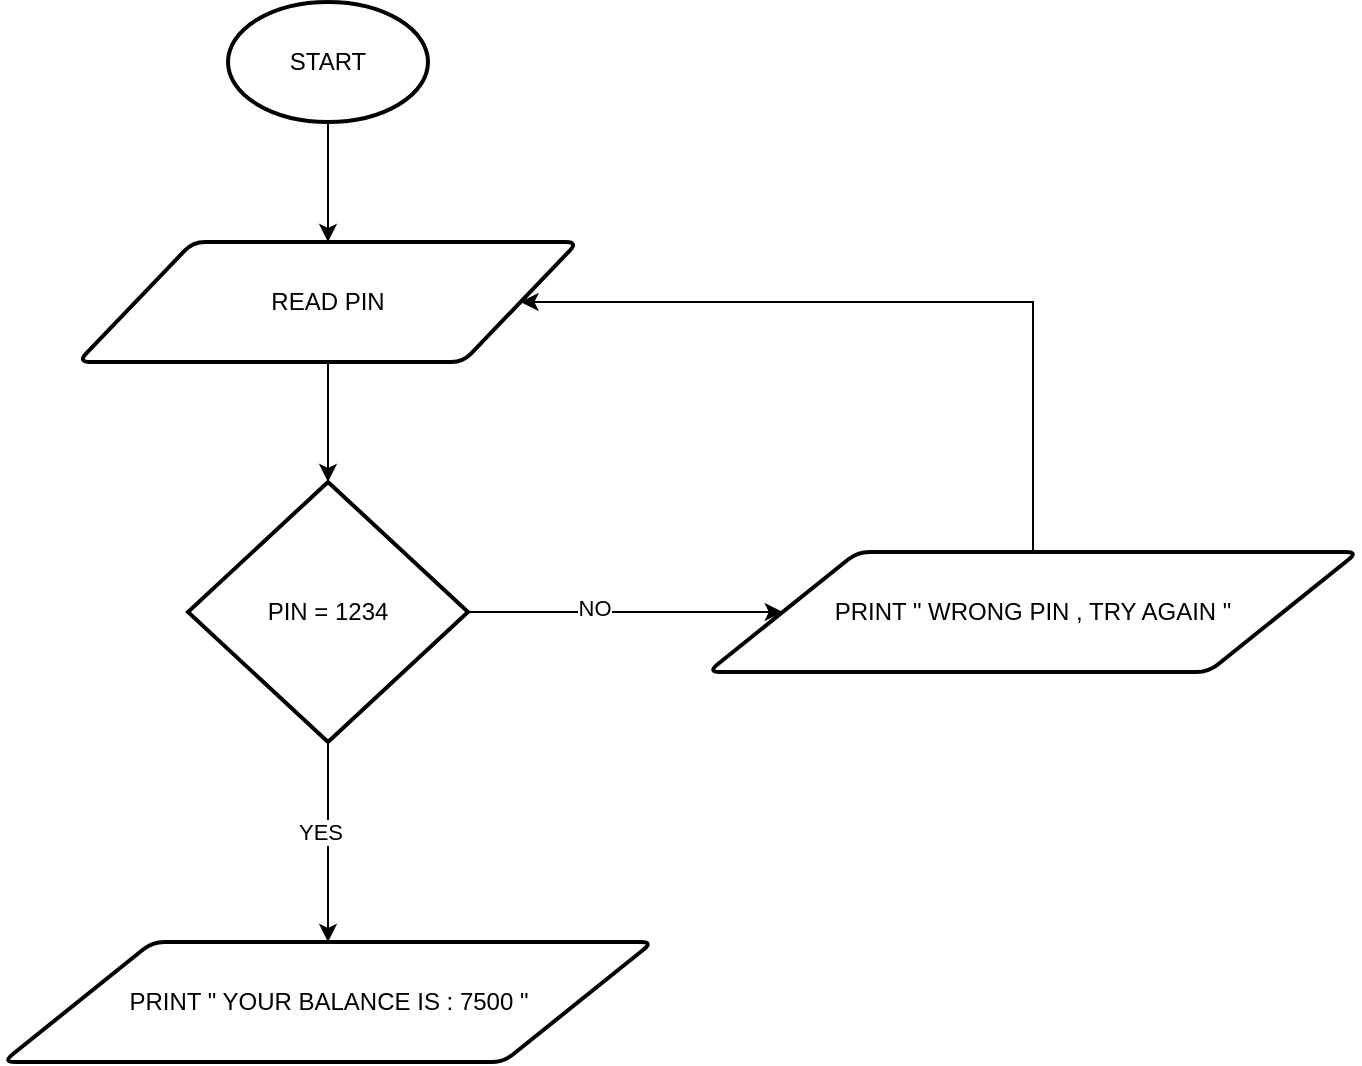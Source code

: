 <mxfile version="26.0.4">
  <diagram id="C5RBs43oDa-KdzZeNtuy" name="Page-1">
    <mxGraphModel dx="1613" dy="663" grid="1" gridSize="10" guides="1" tooltips="1" connect="1" arrows="1" fold="1" page="1" pageScale="1" pageWidth="827" pageHeight="1169" math="0" shadow="0">
      <root>
        <mxCell id="WIyWlLk6GJQsqaUBKTNV-0" />
        <mxCell id="WIyWlLk6GJQsqaUBKTNV-1" parent="WIyWlLk6GJQsqaUBKTNV-0" />
        <mxCell id="bYhb3VTjQIuexV1WuUlq-2" style="edgeStyle=orthogonalEdgeStyle;rounded=0;orthogonalLoop=1;jettySize=auto;html=1;exitX=0.5;exitY=1;exitDx=0;exitDy=0;exitPerimeter=0;entryX=0.5;entryY=0;entryDx=0;entryDy=0;" edge="1" parent="WIyWlLk6GJQsqaUBKTNV-1" source="bYhb3VTjQIuexV1WuUlq-0" target="bYhb3VTjQIuexV1WuUlq-1">
          <mxGeometry relative="1" as="geometry" />
        </mxCell>
        <mxCell id="bYhb3VTjQIuexV1WuUlq-0" value="START" style="strokeWidth=2;html=1;shape=mxgraph.flowchart.start_1;whiteSpace=wrap;" vertex="1" parent="WIyWlLk6GJQsqaUBKTNV-1">
          <mxGeometry x="350" y="30" width="100" height="60" as="geometry" />
        </mxCell>
        <mxCell id="bYhb3VTjQIuexV1WuUlq-1" value="READ PIN" style="shape=parallelogram;html=1;strokeWidth=2;perimeter=parallelogramPerimeter;whiteSpace=wrap;rounded=1;arcSize=12;size=0.23;" vertex="1" parent="WIyWlLk6GJQsqaUBKTNV-1">
          <mxGeometry x="275" y="150" width="250" height="60" as="geometry" />
        </mxCell>
        <mxCell id="bYhb3VTjQIuexV1WuUlq-5" style="edgeStyle=orthogonalEdgeStyle;rounded=0;orthogonalLoop=1;jettySize=auto;html=1;exitX=0.5;exitY=1;exitDx=0;exitDy=0;exitPerimeter=0;" edge="1" parent="WIyWlLk6GJQsqaUBKTNV-1" source="bYhb3VTjQIuexV1WuUlq-3" target="bYhb3VTjQIuexV1WuUlq-4">
          <mxGeometry relative="1" as="geometry" />
        </mxCell>
        <mxCell id="bYhb3VTjQIuexV1WuUlq-6" value="YES" style="edgeLabel;html=1;align=center;verticalAlign=middle;resizable=0;points=[];" vertex="1" connectable="0" parent="bYhb3VTjQIuexV1WuUlq-5">
          <mxGeometry x="-0.104" y="-4" relative="1" as="geometry">
            <mxPoint as="offset" />
          </mxGeometry>
        </mxCell>
        <mxCell id="bYhb3VTjQIuexV1WuUlq-9" style="edgeStyle=orthogonalEdgeStyle;rounded=0;orthogonalLoop=1;jettySize=auto;html=1;exitX=1;exitY=0.5;exitDx=0;exitDy=0;exitPerimeter=0;entryX=0;entryY=0.5;entryDx=0;entryDy=0;" edge="1" parent="WIyWlLk6GJQsqaUBKTNV-1" source="bYhb3VTjQIuexV1WuUlq-3" target="bYhb3VTjQIuexV1WuUlq-8">
          <mxGeometry relative="1" as="geometry" />
        </mxCell>
        <mxCell id="bYhb3VTjQIuexV1WuUlq-10" value="NO" style="edgeLabel;html=1;align=center;verticalAlign=middle;resizable=0;points=[];" vertex="1" connectable="0" parent="bYhb3VTjQIuexV1WuUlq-9">
          <mxGeometry x="-0.202" y="2" relative="1" as="geometry">
            <mxPoint as="offset" />
          </mxGeometry>
        </mxCell>
        <mxCell id="bYhb3VTjQIuexV1WuUlq-3" value="PIN = 1234" style="strokeWidth=2;html=1;shape=mxgraph.flowchart.decision;whiteSpace=wrap;" vertex="1" parent="WIyWlLk6GJQsqaUBKTNV-1">
          <mxGeometry x="330" y="270" width="140" height="130" as="geometry" />
        </mxCell>
        <mxCell id="bYhb3VTjQIuexV1WuUlq-4" value="PRINT &quot; YOUR BALANCE IS : 7500 &quot;" style="shape=parallelogram;html=1;strokeWidth=2;perimeter=parallelogramPerimeter;whiteSpace=wrap;rounded=1;arcSize=12;size=0.23;" vertex="1" parent="WIyWlLk6GJQsqaUBKTNV-1">
          <mxGeometry x="237.5" y="500" width="325" height="60" as="geometry" />
        </mxCell>
        <mxCell id="bYhb3VTjQIuexV1WuUlq-7" style="edgeStyle=orthogonalEdgeStyle;rounded=0;orthogonalLoop=1;jettySize=auto;html=1;exitX=0.5;exitY=1;exitDx=0;exitDy=0;entryX=0.5;entryY=0;entryDx=0;entryDy=0;entryPerimeter=0;" edge="1" parent="WIyWlLk6GJQsqaUBKTNV-1" source="bYhb3VTjQIuexV1WuUlq-1" target="bYhb3VTjQIuexV1WuUlq-3">
          <mxGeometry relative="1" as="geometry" />
        </mxCell>
        <mxCell id="bYhb3VTjQIuexV1WuUlq-11" style="edgeStyle=orthogonalEdgeStyle;rounded=0;orthogonalLoop=1;jettySize=auto;html=1;exitX=0.5;exitY=0;exitDx=0;exitDy=0;entryX=1;entryY=0.5;entryDx=0;entryDy=0;" edge="1" parent="WIyWlLk6GJQsqaUBKTNV-1" source="bYhb3VTjQIuexV1WuUlq-8" target="bYhb3VTjQIuexV1WuUlq-1">
          <mxGeometry relative="1" as="geometry">
            <Array as="points">
              <mxPoint x="753" y="180" />
            </Array>
          </mxGeometry>
        </mxCell>
        <mxCell id="bYhb3VTjQIuexV1WuUlq-8" value="PRINT &quot; WRONG PIN , TRY AGAIN &quot;" style="shape=parallelogram;html=1;strokeWidth=2;perimeter=parallelogramPerimeter;whiteSpace=wrap;rounded=1;arcSize=12;size=0.23;" vertex="1" parent="WIyWlLk6GJQsqaUBKTNV-1">
          <mxGeometry x="590" y="305" width="325" height="60" as="geometry" />
        </mxCell>
      </root>
    </mxGraphModel>
  </diagram>
</mxfile>
